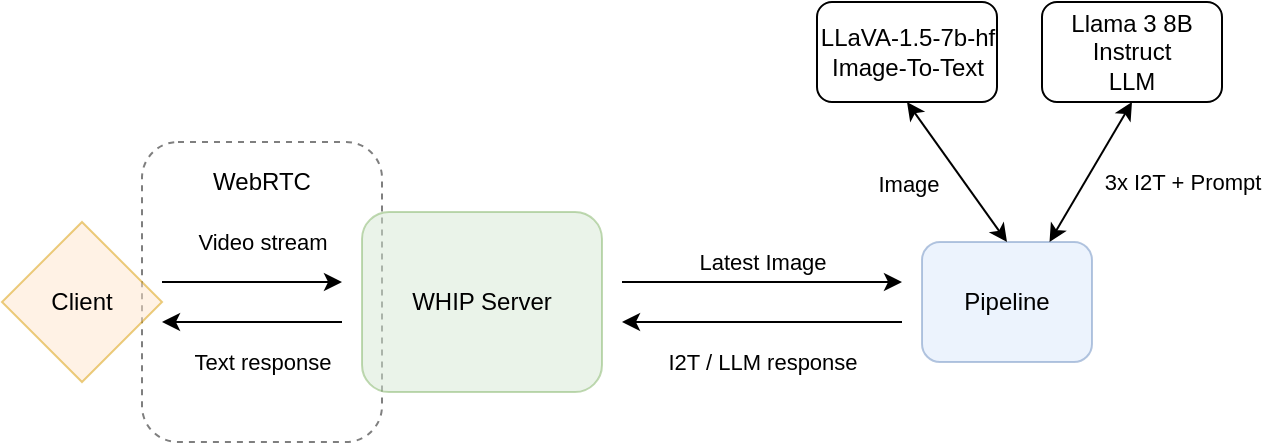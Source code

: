 <mxfile version="24.7.6">
  <diagram name="Page-1" id="3r9r9-7EuoPeE1yiR5Uo">
    <mxGraphModel dx="840" dy="770" grid="1" gridSize="10" guides="1" tooltips="1" connect="1" arrows="1" fold="1" page="1" pageScale="1" pageWidth="850" pageHeight="1100" math="0" shadow="0">
      <root>
        <mxCell id="0" />
        <mxCell id="1" parent="0" />
        <mxCell id="-3jOrqdGYy3-lv5qTRij-25" value="" style="rounded=1;whiteSpace=wrap;html=1;dashed=1;opacity=50;" vertex="1" parent="1">
          <mxGeometry x="130" y="320" width="120" height="150" as="geometry" />
        </mxCell>
        <mxCell id="-3jOrqdGYy3-lv5qTRij-1" value="Client" style="rhombus;whiteSpace=wrap;html=1;fillColor=#ffe6cc;strokeColor=#d79b00;opacity=50;" vertex="1" parent="1">
          <mxGeometry x="60" y="360" width="80" height="80" as="geometry" />
        </mxCell>
        <mxCell id="-3jOrqdGYy3-lv5qTRij-2" value="WHIP Server" style="rounded=1;whiteSpace=wrap;html=1;fillColor=#d5e8d4;strokeColor=#82b366;opacity=50;" vertex="1" parent="1">
          <mxGeometry x="240" y="355" width="120" height="90" as="geometry" />
        </mxCell>
        <mxCell id="-3jOrqdGYy3-lv5qTRij-7" value="" style="endArrow=classic;html=1;rounded=0;strokeColor=#000000;" edge="1" parent="1">
          <mxGeometry width="50" height="50" relative="1" as="geometry">
            <mxPoint x="140" y="390" as="sourcePoint" />
            <mxPoint x="230" y="390" as="targetPoint" />
          </mxGeometry>
        </mxCell>
        <mxCell id="-3jOrqdGYy3-lv5qTRij-24" value="Video stream" style="edgeLabel;html=1;align=center;verticalAlign=middle;resizable=0;points=[];" vertex="1" connectable="0" parent="-3jOrqdGYy3-lv5qTRij-7">
          <mxGeometry x="-0.175" relative="1" as="geometry">
            <mxPoint x="13" y="-20" as="offset" />
          </mxGeometry>
        </mxCell>
        <mxCell id="-3jOrqdGYy3-lv5qTRij-10" value="" style="endArrow=classic;html=1;rounded=0;strokeColor=#000000;" edge="1" parent="1">
          <mxGeometry width="50" height="50" relative="1" as="geometry">
            <mxPoint x="230" y="410" as="sourcePoint" />
            <mxPoint x="140" y="410" as="targetPoint" />
            <Array as="points" />
          </mxGeometry>
        </mxCell>
        <mxCell id="-3jOrqdGYy3-lv5qTRij-22" value="Text response" style="edgeLabel;html=1;align=center;verticalAlign=middle;resizable=0;points=[];" vertex="1" connectable="0" parent="-3jOrqdGYy3-lv5qTRij-10">
          <mxGeometry x="0.205" relative="1" as="geometry">
            <mxPoint x="14" y="20" as="offset" />
          </mxGeometry>
        </mxCell>
        <mxCell id="-3jOrqdGYy3-lv5qTRij-11" value="Pipeline" style="rounded=1;whiteSpace=wrap;html=1;fillColor=#dae8fc;strokeColor=#6c8ebf;opacity=50;" vertex="1" parent="1">
          <mxGeometry x="520" y="370" width="85" height="60" as="geometry" />
        </mxCell>
        <mxCell id="-3jOrqdGYy3-lv5qTRij-12" value="" style="endArrow=classic;html=1;rounded=0;strokeColor=#000000;" edge="1" parent="1">
          <mxGeometry width="50" height="50" relative="1" as="geometry">
            <mxPoint x="370" y="390" as="sourcePoint" />
            <mxPoint x="510" y="390" as="targetPoint" />
          </mxGeometry>
        </mxCell>
        <mxCell id="-3jOrqdGYy3-lv5qTRij-20" value="Latest Image" style="edgeLabel;html=1;align=center;verticalAlign=middle;resizable=0;points=[];" vertex="1" connectable="0" parent="-3jOrqdGYy3-lv5qTRij-12">
          <mxGeometry x="-0.187" y="2" relative="1" as="geometry">
            <mxPoint x="13" y="-8" as="offset" />
          </mxGeometry>
        </mxCell>
        <mxCell id="-3jOrqdGYy3-lv5qTRij-13" value="" style="endArrow=classic;html=1;rounded=0;strokeColor=#000000;" edge="1" parent="1">
          <mxGeometry width="50" height="50" relative="1" as="geometry">
            <mxPoint x="510" y="410" as="sourcePoint" />
            <mxPoint x="370" y="410" as="targetPoint" />
            <Array as="points" />
          </mxGeometry>
        </mxCell>
        <mxCell id="-3jOrqdGYy3-lv5qTRij-21" value="I2T / LLM response" style="edgeLabel;html=1;align=center;verticalAlign=middle;resizable=0;points=[];" vertex="1" connectable="0" parent="-3jOrqdGYy3-lv5qTRij-13">
          <mxGeometry x="-0.009" y="-1" relative="1" as="geometry">
            <mxPoint x="-1" y="21" as="offset" />
          </mxGeometry>
        </mxCell>
        <mxCell id="-3jOrqdGYy3-lv5qTRij-14" value="&lt;div&gt;Llama 3 8B Instruct&lt;/div&gt;&lt;div&gt;LLM&lt;br&gt;&lt;/div&gt;" style="rounded=1;whiteSpace=wrap;html=1;" vertex="1" parent="1">
          <mxGeometry x="580" y="250" width="90" height="50" as="geometry" />
        </mxCell>
        <mxCell id="-3jOrqdGYy3-lv5qTRij-15" value="LLaVA-1.5-7b-hf Image-To-Text" style="rounded=1;whiteSpace=wrap;html=1;" vertex="1" parent="1">
          <mxGeometry x="467.5" y="250" width="90" height="50" as="geometry" />
        </mxCell>
        <mxCell id="-3jOrqdGYy3-lv5qTRij-16" value="" style="endArrow=classic;startArrow=classic;html=1;rounded=0;entryX=0.5;entryY=1;entryDx=0;entryDy=0;exitX=0.5;exitY=0;exitDx=0;exitDy=0;" edge="1" parent="1" source="-3jOrqdGYy3-lv5qTRij-11">
          <mxGeometry width="50" height="50" relative="1" as="geometry">
            <mxPoint x="512.5" y="370" as="sourcePoint" />
            <mxPoint x="512.5" y="300" as="targetPoint" />
          </mxGeometry>
        </mxCell>
        <mxCell id="-3jOrqdGYy3-lv5qTRij-18" value="Image" style="edgeLabel;html=1;align=center;verticalAlign=middle;resizable=0;points=[];" vertex="1" connectable="0" parent="-3jOrqdGYy3-lv5qTRij-16">
          <mxGeometry x="0.051" relative="1" as="geometry">
            <mxPoint x="-24" y="7" as="offset" />
          </mxGeometry>
        </mxCell>
        <mxCell id="-3jOrqdGYy3-lv5qTRij-17" value="" style="endArrow=classic;startArrow=classic;html=1;rounded=0;entryX=0.5;entryY=1;entryDx=0;entryDy=0;exitX=0.75;exitY=0;exitDx=0;exitDy=0;" edge="1" parent="1" source="-3jOrqdGYy3-lv5qTRij-11" target="-3jOrqdGYy3-lv5qTRij-14">
          <mxGeometry width="50" height="50" relative="1" as="geometry">
            <mxPoint x="500" y="440" as="sourcePoint" />
            <mxPoint x="550" y="390" as="targetPoint" />
          </mxGeometry>
        </mxCell>
        <mxCell id="-3jOrqdGYy3-lv5qTRij-19" value="3x I2T + Prompt" style="edgeLabel;html=1;align=center;verticalAlign=middle;resizable=0;points=[];" vertex="1" connectable="0" parent="-3jOrqdGYy3-lv5qTRij-17">
          <mxGeometry x="0.04" y="-1" relative="1" as="geometry">
            <mxPoint x="44" y="6" as="offset" />
          </mxGeometry>
        </mxCell>
        <mxCell id="-3jOrqdGYy3-lv5qTRij-26" value="WebRTC" style="text;html=1;align=center;verticalAlign=middle;whiteSpace=wrap;rounded=0;" vertex="1" parent="1">
          <mxGeometry x="160" y="325" width="60" height="30" as="geometry" />
        </mxCell>
      </root>
    </mxGraphModel>
  </diagram>
</mxfile>

